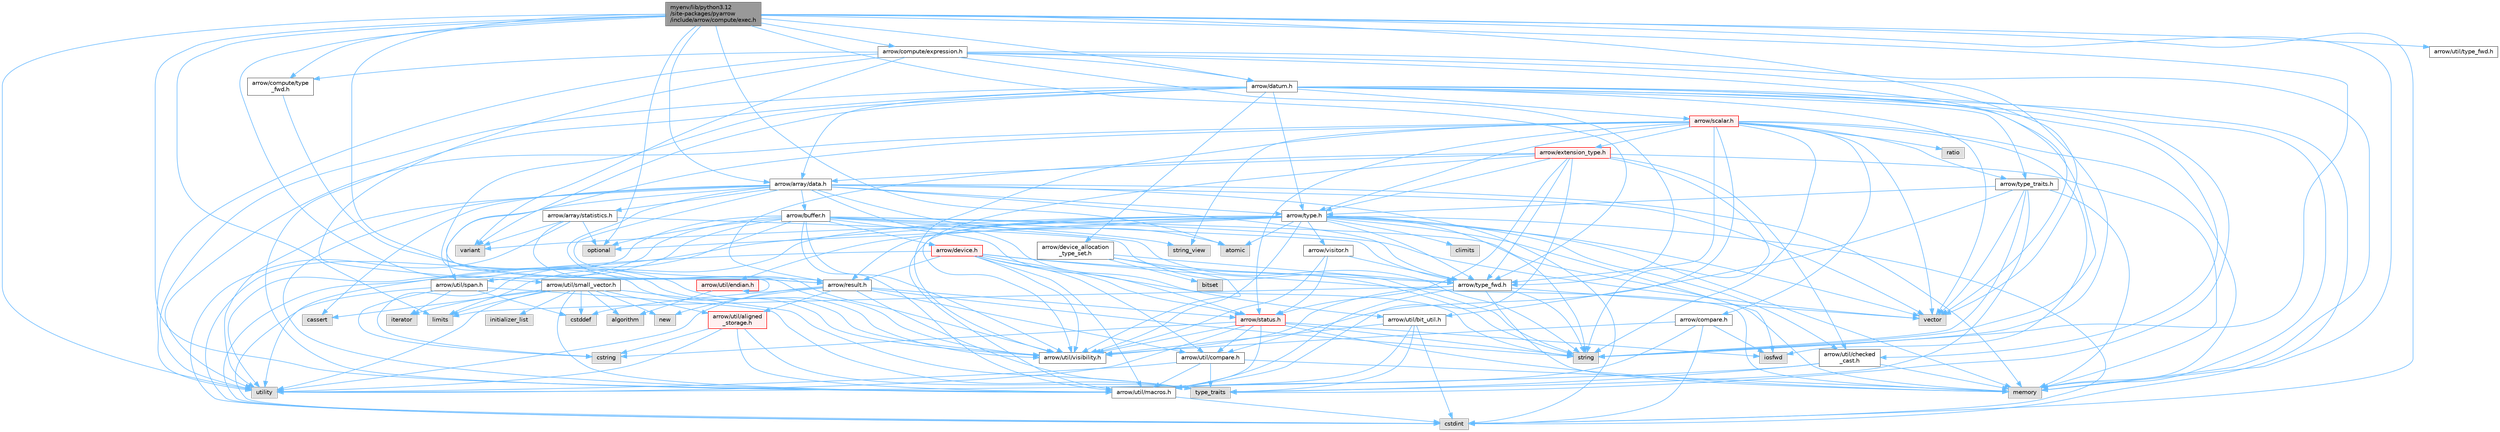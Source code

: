 digraph "myenv/lib/python3.12/site-packages/pyarrow/include/arrow/compute/exec.h"
{
 // LATEX_PDF_SIZE
  bgcolor="transparent";
  edge [fontname=Helvetica,fontsize=10,labelfontname=Helvetica,labelfontsize=10];
  node [fontname=Helvetica,fontsize=10,shape=box,height=0.2,width=0.4];
  Node1 [id="Node000001",label="myenv/lib/python3.12\l/site-packages/pyarrow\l/include/arrow/compute/exec.h",height=0.2,width=0.4,color="gray40", fillcolor="grey60", style="filled", fontcolor="black",tooltip=" "];
  Node1 -> Node2 [id="edge1_Node000001_Node000002",color="steelblue1",style="solid",tooltip=" "];
  Node2 [id="Node000002",label="atomic",height=0.2,width=0.4,color="grey60", fillcolor="#E0E0E0", style="filled",tooltip=" "];
  Node1 -> Node3 [id="edge2_Node000001_Node000003",color="steelblue1",style="solid",tooltip=" "];
  Node3 [id="Node000003",label="cstdint",height=0.2,width=0.4,color="grey60", fillcolor="#E0E0E0", style="filled",tooltip=" "];
  Node1 -> Node4 [id="edge3_Node000001_Node000004",color="steelblue1",style="solid",tooltip=" "];
  Node4 [id="Node000004",label="limits",height=0.2,width=0.4,color="grey60", fillcolor="#E0E0E0", style="filled",tooltip=" "];
  Node1 -> Node5 [id="edge4_Node000001_Node000005",color="steelblue1",style="solid",tooltip=" "];
  Node5 [id="Node000005",label="memory",height=0.2,width=0.4,color="grey60", fillcolor="#E0E0E0", style="filled",tooltip=" "];
  Node1 -> Node6 [id="edge5_Node000001_Node000006",color="steelblue1",style="solid",tooltip=" "];
  Node6 [id="Node000006",label="optional",height=0.2,width=0.4,color="grey60", fillcolor="#E0E0E0", style="filled",tooltip=" "];
  Node1 -> Node7 [id="edge6_Node000001_Node000007",color="steelblue1",style="solid",tooltip=" "];
  Node7 [id="Node000007",label="string",height=0.2,width=0.4,color="grey60", fillcolor="#E0E0E0", style="filled",tooltip=" "];
  Node1 -> Node8 [id="edge7_Node000001_Node000008",color="steelblue1",style="solid",tooltip=" "];
  Node8 [id="Node000008",label="utility",height=0.2,width=0.4,color="grey60", fillcolor="#E0E0E0", style="filled",tooltip=" "];
  Node1 -> Node9 [id="edge8_Node000001_Node000009",color="steelblue1",style="solid",tooltip=" "];
  Node9 [id="Node000009",label="vector",height=0.2,width=0.4,color="grey60", fillcolor="#E0E0E0", style="filled",tooltip=" "];
  Node1 -> Node10 [id="edge9_Node000001_Node000010",color="steelblue1",style="solid",tooltip=" "];
  Node10 [id="Node000010",label="arrow/array/data.h",height=0.2,width=0.4,color="grey40", fillcolor="white", style="filled",URL="$data_8h.html",tooltip=" "];
  Node10 -> Node2 [id="edge10_Node000010_Node000002",color="steelblue1",style="solid",tooltip=" "];
  Node10 -> Node11 [id="edge11_Node000010_Node000011",color="steelblue1",style="solid",tooltip=" "];
  Node11 [id="Node000011",label="cassert",height=0.2,width=0.4,color="grey60", fillcolor="#E0E0E0", style="filled",tooltip=" "];
  Node10 -> Node3 [id="edge12_Node000010_Node000003",color="steelblue1",style="solid",tooltip=" "];
  Node10 -> Node5 [id="edge13_Node000010_Node000005",color="steelblue1",style="solid",tooltip=" "];
  Node10 -> Node8 [id="edge14_Node000010_Node000008",color="steelblue1",style="solid",tooltip=" "];
  Node10 -> Node9 [id="edge15_Node000010_Node000009",color="steelblue1",style="solid",tooltip=" "];
  Node10 -> Node12 [id="edge16_Node000010_Node000012",color="steelblue1",style="solid",tooltip=" "];
  Node12 [id="Node000012",label="arrow/array/statistics.h",height=0.2,width=0.4,color="grey40", fillcolor="white", style="filled",URL="$arrow_2array_2statistics_8h.html",tooltip=" "];
  Node12 -> Node3 [id="edge17_Node000012_Node000003",color="steelblue1",style="solid",tooltip=" "];
  Node12 -> Node6 [id="edge18_Node000012_Node000006",color="steelblue1",style="solid",tooltip=" "];
  Node12 -> Node7 [id="edge19_Node000012_Node000007",color="steelblue1",style="solid",tooltip=" "];
  Node12 -> Node13 [id="edge20_Node000012_Node000013",color="steelblue1",style="solid",tooltip=" "];
  Node13 [id="Node000013",label="variant",height=0.2,width=0.4,color="grey60", fillcolor="#E0E0E0", style="filled",tooltip=" "];
  Node12 -> Node14 [id="edge21_Node000012_Node000014",color="steelblue1",style="solid",tooltip=" "];
  Node14 [id="Node000014",label="arrow/util/visibility.h",height=0.2,width=0.4,color="grey40", fillcolor="white", style="filled",URL="$include_2arrow_2util_2visibility_8h.html",tooltip=" "];
  Node10 -> Node15 [id="edge22_Node000010_Node000015",color="steelblue1",style="solid",tooltip=" "];
  Node15 [id="Node000015",label="arrow/buffer.h",height=0.2,width=0.4,color="grey40", fillcolor="white", style="filled",URL="$buffer_8h.html",tooltip=" "];
  Node15 -> Node3 [id="edge23_Node000015_Node000003",color="steelblue1",style="solid",tooltip=" "];
  Node15 -> Node16 [id="edge24_Node000015_Node000016",color="steelblue1",style="solid",tooltip=" "];
  Node16 [id="Node000016",label="cstring",height=0.2,width=0.4,color="grey60", fillcolor="#E0E0E0", style="filled",tooltip=" "];
  Node15 -> Node5 [id="edge25_Node000015_Node000005",color="steelblue1",style="solid",tooltip=" "];
  Node15 -> Node6 [id="edge26_Node000015_Node000006",color="steelblue1",style="solid",tooltip=" "];
  Node15 -> Node7 [id="edge27_Node000015_Node000007",color="steelblue1",style="solid",tooltip=" "];
  Node15 -> Node17 [id="edge28_Node000015_Node000017",color="steelblue1",style="solid",tooltip=" "];
  Node17 [id="Node000017",label="string_view",height=0.2,width=0.4,color="grey60", fillcolor="#E0E0E0", style="filled",tooltip=" "];
  Node15 -> Node8 [id="edge29_Node000015_Node000008",color="steelblue1",style="solid",tooltip=" "];
  Node15 -> Node9 [id="edge30_Node000015_Node000009",color="steelblue1",style="solid",tooltip=" "];
  Node15 -> Node18 [id="edge31_Node000015_Node000018",color="steelblue1",style="solid",tooltip=" "];
  Node18 [id="Node000018",label="arrow/device.h",height=0.2,width=0.4,color="red", fillcolor="#FFF0F0", style="filled",URL="$device_8h.html",tooltip=" "];
  Node18 -> Node3 [id="edge32_Node000018_Node000003",color="steelblue1",style="solid",tooltip=" "];
  Node18 -> Node5 [id="edge33_Node000018_Node000005",color="steelblue1",style="solid",tooltip=" "];
  Node18 -> Node7 [id="edge34_Node000018_Node000007",color="steelblue1",style="solid",tooltip=" "];
  Node18 -> Node23 [id="edge35_Node000018_Node000023",color="steelblue1",style="solid",tooltip=" "];
  Node23 [id="Node000023",label="arrow/result.h",height=0.2,width=0.4,color="grey40", fillcolor="white", style="filled",URL="$result_8h.html",tooltip=" "];
  Node23 -> Node24 [id="edge36_Node000023_Node000024",color="steelblue1",style="solid",tooltip=" "];
  Node24 [id="Node000024",label="cstddef",height=0.2,width=0.4,color="grey60", fillcolor="#E0E0E0", style="filled",tooltip=" "];
  Node23 -> Node25 [id="edge37_Node000023_Node000025",color="steelblue1",style="solid",tooltip=" "];
  Node25 [id="Node000025",label="new",height=0.2,width=0.4,color="grey60", fillcolor="#E0E0E0", style="filled",tooltip=" "];
  Node23 -> Node7 [id="edge38_Node000023_Node000007",color="steelblue1",style="solid",tooltip=" "];
  Node23 -> Node26 [id="edge39_Node000023_Node000026",color="steelblue1",style="solid",tooltip=" "];
  Node26 [id="Node000026",label="type_traits",height=0.2,width=0.4,color="grey60", fillcolor="#E0E0E0", style="filled",tooltip=" "];
  Node23 -> Node8 [id="edge40_Node000023_Node000008",color="steelblue1",style="solid",tooltip=" "];
  Node23 -> Node27 [id="edge41_Node000023_Node000027",color="steelblue1",style="solid",tooltip=" "];
  Node27 [id="Node000027",label="arrow/status.h",height=0.2,width=0.4,color="red", fillcolor="#FFF0F0", style="filled",URL="$status_8h.html",tooltip=" "];
  Node27 -> Node16 [id="edge42_Node000027_Node000016",color="steelblue1",style="solid",tooltip=" "];
  Node27 -> Node28 [id="edge43_Node000027_Node000028",color="steelblue1",style="solid",tooltip=" "];
  Node28 [id="Node000028",label="iosfwd",height=0.2,width=0.4,color="grey60", fillcolor="#E0E0E0", style="filled",tooltip=" "];
  Node27 -> Node5 [id="edge44_Node000027_Node000005",color="steelblue1",style="solid",tooltip=" "];
  Node27 -> Node7 [id="edge45_Node000027_Node000007",color="steelblue1",style="solid",tooltip=" "];
  Node27 -> Node8 [id="edge46_Node000027_Node000008",color="steelblue1",style="solid",tooltip=" "];
  Node27 -> Node29 [id="edge47_Node000027_Node000029",color="steelblue1",style="solid",tooltip=" "];
  Node29 [id="Node000029",label="arrow/util/compare.h",height=0.2,width=0.4,color="grey40", fillcolor="white", style="filled",URL="$util_2compare_8h.html",tooltip=" "];
  Node29 -> Node5 [id="edge48_Node000029_Node000005",color="steelblue1",style="solid",tooltip=" "];
  Node29 -> Node26 [id="edge49_Node000029_Node000026",color="steelblue1",style="solid",tooltip=" "];
  Node29 -> Node8 [id="edge50_Node000029_Node000008",color="steelblue1",style="solid",tooltip=" "];
  Node29 -> Node22 [id="edge51_Node000029_Node000022",color="steelblue1",style="solid",tooltip=" "];
  Node22 [id="Node000022",label="arrow/util/macros.h",height=0.2,width=0.4,color="grey40", fillcolor="white", style="filled",URL="$macros_8h.html",tooltip=" "];
  Node22 -> Node3 [id="edge52_Node000022_Node000003",color="steelblue1",style="solid",tooltip=" "];
  Node27 -> Node22 [id="edge53_Node000027_Node000022",color="steelblue1",style="solid",tooltip=" "];
  Node27 -> Node14 [id="edge54_Node000027_Node000014",color="steelblue1",style="solid",tooltip=" "];
  Node23 -> Node32 [id="edge55_Node000023_Node000032",color="steelblue1",style="solid",tooltip=" "];
  Node32 [id="Node000032",label="arrow/util/aligned\l_storage.h",height=0.2,width=0.4,color="red", fillcolor="#FFF0F0", style="filled",URL="$aligned__storage_8h.html",tooltip=" "];
  Node32 -> Node16 [id="edge56_Node000032_Node000016",color="steelblue1",style="solid",tooltip=" "];
  Node32 -> Node26 [id="edge57_Node000032_Node000026",color="steelblue1",style="solid",tooltip=" "];
  Node32 -> Node8 [id="edge58_Node000032_Node000008",color="steelblue1",style="solid",tooltip=" "];
  Node32 -> Node22 [id="edge59_Node000032_Node000022",color="steelblue1",style="solid",tooltip=" "];
  Node23 -> Node29 [id="edge60_Node000023_Node000029",color="steelblue1",style="solid",tooltip=" "];
  Node18 -> Node27 [id="edge61_Node000018_Node000027",color="steelblue1",style="solid",tooltip=" "];
  Node18 -> Node21 [id="edge62_Node000018_Node000021",color="steelblue1",style="solid",tooltip=" "];
  Node21 [id="Node000021",label="arrow/type_fwd.h",height=0.2,width=0.4,color="grey40", fillcolor="white", style="filled",URL="$arrow_2type__fwd_8h.html",tooltip=" "];
  Node21 -> Node4 [id="edge63_Node000021_Node000004",color="steelblue1",style="solid",tooltip=" "];
  Node21 -> Node5 [id="edge64_Node000021_Node000005",color="steelblue1",style="solid",tooltip=" "];
  Node21 -> Node7 [id="edge65_Node000021_Node000007",color="steelblue1",style="solid",tooltip=" "];
  Node21 -> Node9 [id="edge66_Node000021_Node000009",color="steelblue1",style="solid",tooltip=" "];
  Node21 -> Node22 [id="edge67_Node000021_Node000022",color="steelblue1",style="solid",tooltip=" "];
  Node21 -> Node14 [id="edge68_Node000021_Node000014",color="steelblue1",style="solid",tooltip=" "];
  Node18 -> Node29 [id="edge69_Node000018_Node000029",color="steelblue1",style="solid",tooltip=" "];
  Node18 -> Node22 [id="edge70_Node000018_Node000022",color="steelblue1",style="solid",tooltip=" "];
  Node18 -> Node14 [id="edge71_Node000018_Node000014",color="steelblue1",style="solid",tooltip=" "];
  Node15 -> Node27 [id="edge72_Node000015_Node000027",color="steelblue1",style="solid",tooltip=" "];
  Node15 -> Node21 [id="edge73_Node000015_Node000021",color="steelblue1",style="solid",tooltip=" "];
  Node15 -> Node22 [id="edge74_Node000015_Node000022",color="steelblue1",style="solid",tooltip=" "];
  Node15 -> Node34 [id="edge75_Node000015_Node000034",color="steelblue1",style="solid",tooltip=" "];
  Node34 [id="Node000034",label="arrow/util/span.h",height=0.2,width=0.4,color="grey40", fillcolor="white", style="filled",URL="$span_8h.html",tooltip=" "];
  Node34 -> Node24 [id="edge76_Node000034_Node000024",color="steelblue1",style="solid",tooltip=" "];
  Node34 -> Node3 [id="edge77_Node000034_Node000003",color="steelblue1",style="solid",tooltip=" "];
  Node34 -> Node16 [id="edge78_Node000034_Node000016",color="steelblue1",style="solid",tooltip=" "];
  Node34 -> Node35 [id="edge79_Node000034_Node000035",color="steelblue1",style="solid",tooltip=" "];
  Node35 [id="Node000035",label="iterator",height=0.2,width=0.4,color="grey60", fillcolor="#E0E0E0", style="filled",tooltip=" "];
  Node34 -> Node26 [id="edge80_Node000034_Node000026",color="steelblue1",style="solid",tooltip=" "];
  Node15 -> Node14 [id="edge81_Node000015_Node000014",color="steelblue1",style="solid",tooltip=" "];
  Node10 -> Node23 [id="edge82_Node000010_Node000023",color="steelblue1",style="solid",tooltip=" "];
  Node10 -> Node36 [id="edge83_Node000010_Node000036",color="steelblue1",style="solid",tooltip=" "];
  Node36 [id="Node000036",label="arrow/type.h",height=0.2,width=0.4,color="grey40", fillcolor="white", style="filled",URL="$type_8h.html",tooltip=" "];
  Node36 -> Node2 [id="edge84_Node000036_Node000002",color="steelblue1",style="solid",tooltip=" "];
  Node36 -> Node37 [id="edge85_Node000036_Node000037",color="steelblue1",style="solid",tooltip=" "];
  Node37 [id="Node000037",label="climits",height=0.2,width=0.4,color="grey60", fillcolor="#E0E0E0", style="filled",tooltip=" "];
  Node36 -> Node3 [id="edge86_Node000036_Node000003",color="steelblue1",style="solid",tooltip=" "];
  Node36 -> Node28 [id="edge87_Node000036_Node000028",color="steelblue1",style="solid",tooltip=" "];
  Node36 -> Node4 [id="edge88_Node000036_Node000004",color="steelblue1",style="solid",tooltip=" "];
  Node36 -> Node5 [id="edge89_Node000036_Node000005",color="steelblue1",style="solid",tooltip=" "];
  Node36 -> Node6 [id="edge90_Node000036_Node000006",color="steelblue1",style="solid",tooltip=" "];
  Node36 -> Node7 [id="edge91_Node000036_Node000007",color="steelblue1",style="solid",tooltip=" "];
  Node36 -> Node8 [id="edge92_Node000036_Node000008",color="steelblue1",style="solid",tooltip=" "];
  Node36 -> Node13 [id="edge93_Node000036_Node000013",color="steelblue1",style="solid",tooltip=" "];
  Node36 -> Node9 [id="edge94_Node000036_Node000009",color="steelblue1",style="solid",tooltip=" "];
  Node36 -> Node23 [id="edge95_Node000036_Node000023",color="steelblue1",style="solid",tooltip=" "];
  Node36 -> Node21 [id="edge96_Node000036_Node000021",color="steelblue1",style="solid",tooltip=" "];
  Node36 -> Node38 [id="edge97_Node000036_Node000038",color="steelblue1",style="solid",tooltip=" "];
  Node38 [id="Node000038",label="arrow/util/checked\l_cast.h",height=0.2,width=0.4,color="grey40", fillcolor="white", style="filled",URL="$checked__cast_8h.html",tooltip=" "];
  Node38 -> Node5 [id="edge98_Node000038_Node000005",color="steelblue1",style="solid",tooltip=" "];
  Node38 -> Node26 [id="edge99_Node000038_Node000026",color="steelblue1",style="solid",tooltip=" "];
  Node38 -> Node8 [id="edge100_Node000038_Node000008",color="steelblue1",style="solid",tooltip=" "];
  Node36 -> Node39 [id="edge101_Node000036_Node000039",color="steelblue1",style="solid",tooltip=" "];
  Node39 [id="Node000039",label="arrow/util/endian.h",height=0.2,width=0.4,color="red", fillcolor="#FFF0F0", style="filled",URL="$endian_8h.html",tooltip=" "];
  Node39 -> Node39 [id="edge102_Node000039_Node000039",color="steelblue1",style="solid",tooltip=" "];
  Node39 -> Node40 [id="edge103_Node000039_Node000040",color="steelblue1",style="solid",tooltip=" "];
  Node40 [id="Node000040",label="algorithm",height=0.2,width=0.4,color="grey60", fillcolor="#E0E0E0", style="filled",tooltip=" "];
  Node36 -> Node22 [id="edge104_Node000036_Node000022",color="steelblue1",style="solid",tooltip=" "];
  Node36 -> Node14 [id="edge105_Node000036_Node000014",color="steelblue1",style="solid",tooltip=" "];
  Node36 -> Node44 [id="edge106_Node000036_Node000044",color="steelblue1",style="solid",tooltip=" "];
  Node44 [id="Node000044",label="arrow/visitor.h",height=0.2,width=0.4,color="grey40", fillcolor="white", style="filled",URL="$visitor_8h.html",tooltip=" "];
  Node44 -> Node27 [id="edge107_Node000044_Node000027",color="steelblue1",style="solid",tooltip=" "];
  Node44 -> Node21 [id="edge108_Node000044_Node000021",color="steelblue1",style="solid",tooltip=" "];
  Node44 -> Node14 [id="edge109_Node000044_Node000014",color="steelblue1",style="solid",tooltip=" "];
  Node10 -> Node21 [id="edge110_Node000010_Node000021",color="steelblue1",style="solid",tooltip=" "];
  Node10 -> Node45 [id="edge111_Node000010_Node000045",color="steelblue1",style="solid",tooltip=" "];
  Node45 [id="Node000045",label="arrow/util/bit_util.h",height=0.2,width=0.4,color="grey40", fillcolor="white", style="filled",URL="$bit__util_8h.html",tooltip=" "];
  Node45 -> Node3 [id="edge112_Node000045_Node000003",color="steelblue1",style="solid",tooltip=" "];
  Node45 -> Node26 [id="edge113_Node000045_Node000026",color="steelblue1",style="solid",tooltip=" "];
  Node45 -> Node22 [id="edge114_Node000045_Node000022",color="steelblue1",style="solid",tooltip=" "];
  Node45 -> Node14 [id="edge115_Node000045_Node000014",color="steelblue1",style="solid",tooltip=" "];
  Node10 -> Node22 [id="edge116_Node000010_Node000022",color="steelblue1",style="solid",tooltip=" "];
  Node10 -> Node34 [id="edge117_Node000010_Node000034",color="steelblue1",style="solid",tooltip=" "];
  Node10 -> Node14 [id="edge118_Node000010_Node000014",color="steelblue1",style="solid",tooltip=" "];
  Node1 -> Node46 [id="edge119_Node000001_Node000046",color="steelblue1",style="solid",tooltip=" "];
  Node46 [id="Node000046",label="arrow/compute/expression.h",height=0.2,width=0.4,color="grey40", fillcolor="white", style="filled",URL="$expression_8h.html",tooltip=" "];
  Node46 -> Node5 [id="edge120_Node000046_Node000005",color="steelblue1",style="solid",tooltip=" "];
  Node46 -> Node7 [id="edge121_Node000046_Node000007",color="steelblue1",style="solid",tooltip=" "];
  Node46 -> Node8 [id="edge122_Node000046_Node000008",color="steelblue1",style="solid",tooltip=" "];
  Node46 -> Node13 [id="edge123_Node000046_Node000013",color="steelblue1",style="solid",tooltip=" "];
  Node46 -> Node9 [id="edge124_Node000046_Node000009",color="steelblue1",style="solid",tooltip=" "];
  Node46 -> Node47 [id="edge125_Node000046_Node000047",color="steelblue1",style="solid",tooltip=" "];
  Node47 [id="Node000047",label="arrow/compute/type\l_fwd.h",height=0.2,width=0.4,color="grey40", fillcolor="white", style="filled",URL="$arrow_2compute_2type__fwd_8h.html",tooltip=" "];
  Node47 -> Node14 [id="edge126_Node000047_Node000014",color="steelblue1",style="solid",tooltip=" "];
  Node46 -> Node48 [id="edge127_Node000046_Node000048",color="steelblue1",style="solid",tooltip=" "];
  Node48 [id="Node000048",label="arrow/datum.h",height=0.2,width=0.4,color="grey40", fillcolor="white", style="filled",URL="$datum_8h.html",tooltip=" "];
  Node48 -> Node3 [id="edge128_Node000048_Node000003",color="steelblue1",style="solid",tooltip=" "];
  Node48 -> Node5 [id="edge129_Node000048_Node000005",color="steelblue1",style="solid",tooltip=" "];
  Node48 -> Node7 [id="edge130_Node000048_Node000007",color="steelblue1",style="solid",tooltip=" "];
  Node48 -> Node26 [id="edge131_Node000048_Node000026",color="steelblue1",style="solid",tooltip=" "];
  Node48 -> Node8 [id="edge132_Node000048_Node000008",color="steelblue1",style="solid",tooltip=" "];
  Node48 -> Node13 [id="edge133_Node000048_Node000013",color="steelblue1",style="solid",tooltip=" "];
  Node48 -> Node9 [id="edge134_Node000048_Node000009",color="steelblue1",style="solid",tooltip=" "];
  Node48 -> Node10 [id="edge135_Node000048_Node000010",color="steelblue1",style="solid",tooltip=" "];
  Node48 -> Node49 [id="edge136_Node000048_Node000049",color="steelblue1",style="solid",tooltip=" "];
  Node49 [id="Node000049",label="arrow/device_allocation\l_type_set.h",height=0.2,width=0.4,color="grey40", fillcolor="white", style="filled",URL="$device__allocation__type__set_8h.html",tooltip=" "];
  Node49 -> Node50 [id="edge137_Node000049_Node000050",color="steelblue1",style="solid",tooltip=" "];
  Node50 [id="Node000050",label="bitset",height=0.2,width=0.4,color="grey60", fillcolor="#E0E0E0", style="filled",tooltip=" "];
  Node49 -> Node7 [id="edge138_Node000049_Node000007",color="steelblue1",style="solid",tooltip=" "];
  Node49 -> Node21 [id="edge139_Node000049_Node000021",color="steelblue1",style="solid",tooltip=" "];
  Node49 -> Node14 [id="edge140_Node000049_Node000014",color="steelblue1",style="solid",tooltip=" "];
  Node48 -> Node51 [id="edge141_Node000048_Node000051",color="steelblue1",style="solid",tooltip=" "];
  Node51 [id="Node000051",label="arrow/scalar.h",height=0.2,width=0.4,color="red", fillcolor="#FFF0F0", style="filled",URL="$scalar_8h.html",tooltip=" "];
  Node51 -> Node28 [id="edge142_Node000051_Node000028",color="steelblue1",style="solid",tooltip=" "];
  Node51 -> Node5 [id="edge143_Node000051_Node000005",color="steelblue1",style="solid",tooltip=" "];
  Node51 -> Node52 [id="edge144_Node000051_Node000052",color="steelblue1",style="solid",tooltip=" "];
  Node52 [id="Node000052",label="ratio",height=0.2,width=0.4,color="grey60", fillcolor="#E0E0E0", style="filled",tooltip=" "];
  Node51 -> Node7 [id="edge145_Node000051_Node000007",color="steelblue1",style="solid",tooltip=" "];
  Node51 -> Node17 [id="edge146_Node000051_Node000017",color="steelblue1",style="solid",tooltip=" "];
  Node51 -> Node8 [id="edge147_Node000051_Node000008",color="steelblue1",style="solid",tooltip=" "];
  Node51 -> Node9 [id="edge148_Node000051_Node000009",color="steelblue1",style="solid",tooltip=" "];
  Node51 -> Node53 [id="edge149_Node000051_Node000053",color="steelblue1",style="solid",tooltip=" "];
  Node53 [id="Node000053",label="arrow/compare.h",height=0.2,width=0.4,color="grey40", fillcolor="white", style="filled",URL="$compare_8h.html",tooltip=" "];
  Node53 -> Node3 [id="edge150_Node000053_Node000003",color="steelblue1",style="solid",tooltip=" "];
  Node53 -> Node28 [id="edge151_Node000053_Node000028",color="steelblue1",style="solid",tooltip=" "];
  Node53 -> Node22 [id="edge152_Node000053_Node000022",color="steelblue1",style="solid",tooltip=" "];
  Node53 -> Node14 [id="edge153_Node000053_Node000014",color="steelblue1",style="solid",tooltip=" "];
  Node51 -> Node54 [id="edge154_Node000051_Node000054",color="steelblue1",style="solid",tooltip=" "];
  Node54 [id="Node000054",label="arrow/extension_type.h",height=0.2,width=0.4,color="red", fillcolor="#FFF0F0", style="filled",URL="$include_2arrow_2extension__type_8h.html",tooltip=" "];
  Node54 -> Node5 [id="edge155_Node000054_Node000005",color="steelblue1",style="solid",tooltip=" "];
  Node54 -> Node7 [id="edge156_Node000054_Node000007",color="steelblue1",style="solid",tooltip=" "];
  Node54 -> Node10 [id="edge157_Node000054_Node000010",color="steelblue1",style="solid",tooltip=" "];
  Node54 -> Node23 [id="edge158_Node000054_Node000023",color="steelblue1",style="solid",tooltip=" "];
  Node54 -> Node27 [id="edge159_Node000054_Node000027",color="steelblue1",style="solid",tooltip=" "];
  Node54 -> Node36 [id="edge160_Node000054_Node000036",color="steelblue1",style="solid",tooltip=" "];
  Node54 -> Node21 [id="edge161_Node000054_Node000021",color="steelblue1",style="solid",tooltip=" "];
  Node54 -> Node38 [id="edge162_Node000054_Node000038",color="steelblue1",style="solid",tooltip=" "];
  Node54 -> Node22 [id="edge163_Node000054_Node000022",color="steelblue1",style="solid",tooltip=" "];
  Node54 -> Node14 [id="edge164_Node000054_Node000014",color="steelblue1",style="solid",tooltip=" "];
  Node51 -> Node23 [id="edge165_Node000051_Node000023",color="steelblue1",style="solid",tooltip=" "];
  Node51 -> Node27 [id="edge166_Node000051_Node000027",color="steelblue1",style="solid",tooltip=" "];
  Node51 -> Node36 [id="edge167_Node000051_Node000036",color="steelblue1",style="solid",tooltip=" "];
  Node51 -> Node21 [id="edge168_Node000051_Node000021",color="steelblue1",style="solid",tooltip=" "];
  Node51 -> Node56 [id="edge169_Node000051_Node000056",color="steelblue1",style="solid",tooltip=" "];
  Node56 [id="Node000056",label="arrow/type_traits.h",height=0.2,width=0.4,color="grey40", fillcolor="white", style="filled",URL="$include_2arrow_2type__traits_8h.html",tooltip=" "];
  Node56 -> Node5 [id="edge170_Node000056_Node000005",color="steelblue1",style="solid",tooltip=" "];
  Node56 -> Node7 [id="edge171_Node000056_Node000007",color="steelblue1",style="solid",tooltip=" "];
  Node56 -> Node26 [id="edge172_Node000056_Node000026",color="steelblue1",style="solid",tooltip=" "];
  Node56 -> Node9 [id="edge173_Node000056_Node000009",color="steelblue1",style="solid",tooltip=" "];
  Node56 -> Node36 [id="edge174_Node000056_Node000036",color="steelblue1",style="solid",tooltip=" "];
  Node56 -> Node45 [id="edge175_Node000056_Node000045",color="steelblue1",style="solid",tooltip=" "];
  Node51 -> Node29 [id="edge176_Node000051_Node000029",color="steelblue1",style="solid",tooltip=" "];
  Node51 -> Node14 [id="edge177_Node000051_Node000014",color="steelblue1",style="solid",tooltip=" "];
  Node48 -> Node36 [id="edge178_Node000048_Node000036",color="steelblue1",style="solid",tooltip=" "];
  Node48 -> Node56 [id="edge179_Node000048_Node000056",color="steelblue1",style="solid",tooltip=" "];
  Node48 -> Node38 [id="edge180_Node000048_Node000038",color="steelblue1",style="solid",tooltip=" "];
  Node48 -> Node22 [id="edge181_Node000048_Node000022",color="steelblue1",style="solid",tooltip=" "];
  Node48 -> Node14 [id="edge182_Node000048_Node000014",color="steelblue1",style="solid",tooltip=" "];
  Node46 -> Node21 [id="edge183_Node000046_Node000021",color="steelblue1",style="solid",tooltip=" "];
  Node46 -> Node61 [id="edge184_Node000046_Node000061",color="steelblue1",style="solid",tooltip=" "];
  Node61 [id="Node000061",label="arrow/util/small_vector.h",height=0.2,width=0.4,color="grey40", fillcolor="white", style="filled",URL="$small__vector_8h.html",tooltip=" "];
  Node61 -> Node40 [id="edge185_Node000061_Node000040",color="steelblue1",style="solid",tooltip=" "];
  Node61 -> Node11 [id="edge186_Node000061_Node000011",color="steelblue1",style="solid",tooltip=" "];
  Node61 -> Node24 [id="edge187_Node000061_Node000024",color="steelblue1",style="solid",tooltip=" "];
  Node61 -> Node62 [id="edge188_Node000061_Node000062",color="steelblue1",style="solid",tooltip=" "];
  Node62 [id="Node000062",label="initializer_list",height=0.2,width=0.4,color="grey60", fillcolor="#E0E0E0", style="filled",tooltip=" "];
  Node61 -> Node35 [id="edge189_Node000061_Node000035",color="steelblue1",style="solid",tooltip=" "];
  Node61 -> Node4 [id="edge190_Node000061_Node000004",color="steelblue1",style="solid",tooltip=" "];
  Node61 -> Node25 [id="edge191_Node000061_Node000025",color="steelblue1",style="solid",tooltip=" "];
  Node61 -> Node26 [id="edge192_Node000061_Node000026",color="steelblue1",style="solid",tooltip=" "];
  Node61 -> Node8 [id="edge193_Node000061_Node000008",color="steelblue1",style="solid",tooltip=" "];
  Node61 -> Node32 [id="edge194_Node000061_Node000032",color="steelblue1",style="solid",tooltip=" "];
  Node61 -> Node22 [id="edge195_Node000061_Node000022",color="steelblue1",style="solid",tooltip=" "];
  Node1 -> Node47 [id="edge196_Node000001_Node000047",color="steelblue1",style="solid",tooltip=" "];
  Node1 -> Node48 [id="edge197_Node000001_Node000048",color="steelblue1",style="solid",tooltip=" "];
  Node1 -> Node23 [id="edge198_Node000001_Node000023",color="steelblue1",style="solid",tooltip=" "];
  Node1 -> Node21 [id="edge199_Node000001_Node000021",color="steelblue1",style="solid",tooltip=" "];
  Node1 -> Node22 [id="edge200_Node000001_Node000022",color="steelblue1",style="solid",tooltip=" "];
  Node1 -> Node63 [id="edge201_Node000001_Node000063",color="steelblue1",style="solid",tooltip=" "];
  Node63 [id="Node000063",label="arrow/util/type_fwd.h",height=0.2,width=0.4,color="grey40", fillcolor="white", style="filled",URL="$arrow_2util_2type__fwd_8h.html",tooltip=" "];
  Node1 -> Node14 [id="edge202_Node000001_Node000014",color="steelblue1",style="solid",tooltip=" "];
}
